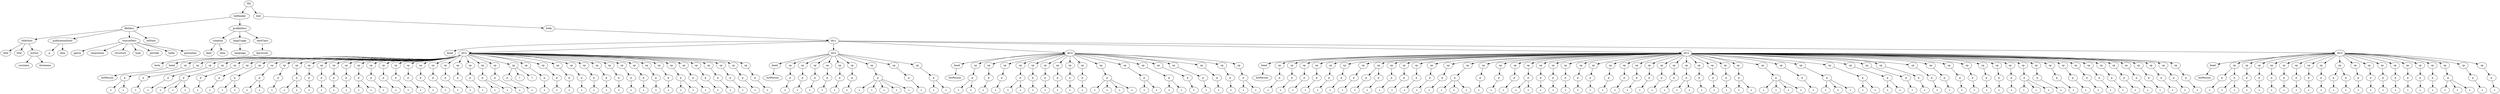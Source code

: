 digraph Tree {
	"t0" [label = "TEI"];
	"t1" [label = "teiHeader"];
	"t2" [label = "fileDesc"];
	"t3" [label = "titleStmt"];
	"t4" [label = "title"];
	"t5" [label = "title"];
	"t6" [label = "author"];
	"t7" [label = "surname"];
	"t8" [label = "forename"];
	"t9" [label = "publicationStmt"];
	"t10" [label = "p"];
	"t11" [label = "idno"];
	"t12" [label = "sourceDesc"];
	"t13" [label = "genre"];
	"t14" [label = "inspiration"];
	"t15" [label = "structure"];
	"t16" [label = "type"];
	"t17" [label = "periode"];
	"t18" [label = "taille"];
	"t19" [label = "permalien"];
	"t20" [label = "edStmt"];
	"t21" [label = "profileDesc"];
	"t22" [label = "creation"];
	"t23" [label = "date"];
	"t24" [label = "date"];
	"t25" [label = "langUsage"];
	"t26" [label = "language"];
	"t27" [label = "textClass"];
	"t28" [label = "keywords"];
	"t29" [label = "term"];
	"t30" [label = "text"];
	"t31" [label = "body"];
	"t32" [label = "div1"];
	"t33" [label = "head"];
	"t34" [label = "div2"];
	"t35" [label = "head"];
	"t36" [label = "listPerson"];
	"t37" [label = "sp"];
	"t38" [label = "p"];
	"t39" [label = "s"];
	"t40" [label = "s"];
	"t41" [label = "sp"];
	"t42" [label = "p"];
	"t43" [label = "s"];
	"t44" [label = "sp"];
	"t45" [label = "p"];
	"t46" [label = "s"];
	"t47" [label = "sp"];
	"t48" [label = "p"];
	"t49" [label = "s"];
	"t50" [label = "s"];
	"t51" [label = "s"];
	"t52" [label = "sp"];
	"t53" [label = "p"];
	"t54" [label = "s"];
	"t55" [label = "sp"];
	"t56" [label = "p"];
	"t57" [label = "s"];
	"t58" [label = "sp"];
	"t59" [label = "p"];
	"t60" [label = "s"];
	"t61" [label = "s"];
	"t62" [label = "sp"];
	"t63" [label = "p"];
	"t64" [label = "s"];
	"t65" [label = "s"];
	"t66" [label = "sp"];
	"t67" [label = "p"];
	"t68" [label = "s"];
	"t69" [label = "sp"];
	"t70" [label = "p"];
	"t71" [label = "s"];
	"t72" [label = "s"];
	"t73" [label = "sp"];
	"t74" [label = "p"];
	"t75" [label = "s"];
	"t76" [label = "sp"];
	"t77" [label = "p"];
	"t78" [label = "s"];
	"t79" [label = "sp"];
	"t80" [label = "p"];
	"t81" [label = "s"];
	"t82" [label = "sp"];
	"t83" [label = "p"];
	"t84" [label = "s"];
	"t85" [label = "sp"];
	"t86" [label = "p"];
	"t87" [label = "s"];
	"t88" [label = "s"];
	"t89" [label = "sp"];
	"t90" [label = "p"];
	"t91" [label = "s"];
	"t92" [label = "sp"];
	"t93" [label = "p"];
	"t94" [label = "s"];
	"t95" [label = "sp"];
	"t96" [label = "p"];
	"t97" [label = "s"];
	"t98" [label = "sp"];
	"t99" [label = "p"];
	"t100" [label = "s"];
	"t101" [label = "sp"];
	"t102" [label = "p"];
	"t103" [label = "s"];
	"t104" [label = "sp"];
	"t105" [label = "p"];
	"t106" [label = "s"];
	"t107" [label = "sp"];
	"t108" [label = "p"];
	"t109" [label = "s"];
	"t110" [label = "sp"];
	"t111" [label = "p"];
	"t112" [label = "s"];
	"t113" [label = "sp"];
	"t114" [label = "p"];
	"t115" [label = "s"];
	"t116" [label = "sp"];
	"t117" [label = "p"];
	"t118" [label = "s"];
	"t119" [label = "s"];
	"t120" [label = "sp"];
	"t121" [label = "p"];
	"t122" [label = "s"];
	"t123" [label = "sp"];
	"t124" [label = "p"];
	"t125" [label = "s"];
	"t126" [label = "l"];
	"t127" [label = "l"];
	"t128" [label = "sp"];
	"t129" [label = "p"];
	"t130" [label = "s"];
	"t131" [label = "sp"];
	"t132" [label = "p"];
	"t133" [label = "s"];
	"t134" [label = "sp"];
	"t135" [label = "p"];
	"t136" [label = "s"];
	"t137" [label = "sp"];
	"t138" [label = "p"];
	"t139" [label = "s"];
	"t140" [label = "sp"];
	"t141" [label = "p"];
	"t142" [label = "s"];
	"t143" [label = "sp"];
	"t144" [label = "p"];
	"t145" [label = "s"];
	"t146" [label = "sp"];
	"t147" [label = "p"];
	"t148" [label = "s"];
	"t149" [label = "sp"];
	"t150" [label = "p"];
	"t151" [label = "s"];
	"t152" [label = "sp"];
	"t153" [label = "p"];
	"t154" [label = "s"];
	"t155" [label = "sp"];
	"t156" [label = "p"];
	"t157" [label = "s"];
	"t158" [label = "sp"];
	"t159" [label = "p"];
	"t160" [label = "s"];
	"t161" [label = "sp"];
	"t162" [label = "p"];
	"t163" [label = "s"];
	"t164" [label = "s"];
	"t165" [label = "sp"];
	"t166" [label = "p"];
	"t167" [label = "s"];
	"t168" [label = "sp"];
	"t169" [label = "p"];
	"t170" [label = "s"];
	"t171" [label = "sp"];
	"t172" [label = "p"];
	"t173" [label = "s"];
	"t174" [label = "sp"];
	"t175" [label = "p"];
	"t176" [label = "s"];
	"t177" [label = "sp"];
	"t178" [label = "p"];
	"t179" [label = "s"];
	"t180" [label = "sp"];
	"t181" [label = "p"];
	"t182" [label = "s"];
	"t183" [label = "div2"];
	"t184" [label = "head"];
	"t185" [label = "listPerson"];
	"t186" [label = "sp"];
	"t187" [label = "p"];
	"t188" [label = "s"];
	"t189" [label = "sp"];
	"t190" [label = "p"];
	"t191" [label = "s"];
	"t192" [label = "sp"];
	"t193" [label = "p"];
	"t194" [label = "s"];
	"t195" [label = "sp"];
	"t196" [label = "p"];
	"t197" [label = "s"];
	"t198" [label = "sp"];
	"t199" [label = "p"];
	"t200" [label = "s"];
	"t201" [label = "sp"];
	"t202" [label = "p"];
	"t203" [label = "s"];
	"t204" [label = "sp"];
	"t205" [label = "p"];
	"t206" [label = "s"];
	"t207" [label = "s"];
	"t208" [label = "s"];
	"t209" [label = "s"];
	"t210" [label = "s"];
	"t211" [label = "sp"];
	"t212" [label = "p"];
	"t213" [label = "s"];
	"t214" [label = "sp"];
	"t215" [label = "p"];
	"t216" [label = "s"];
	"t217" [label = "s"];
	"t218" [label = "div2"];
	"t219" [label = "head"];
	"t220" [label = "listPerson"];
	"t221" [label = "sp"];
	"t222" [label = "p"];
	"t223" [label = "s"];
	"t224" [label = "s"];
	"t225" [label = "sp"];
	"t226" [label = "p"];
	"t227" [label = "s"];
	"t228" [label = "sp"];
	"t229" [label = "p"];
	"t230" [label = "s"];
	"t231" [label = "sp"];
	"t232" [label = "p"];
	"t233" [label = "s"];
	"t234" [label = "s"];
	"t235" [label = "sp"];
	"t236" [label = "p"];
	"t237" [label = "s"];
	"t238" [label = "sp"];
	"t239" [label = "p"];
	"t240" [label = "s"];
	"t241" [label = "sp"];
	"t242" [label = "p"];
	"t243" [label = "s"];
	"t244" [label = "sp"];
	"t245" [label = "p"];
	"t246" [label = "s"];
	"t247" [label = "sp"];
	"t248" [label = "p"];
	"t249" [label = "s"];
	"t250" [label = "sp"];
	"t251" [label = "p"];
	"t252" [label = "s"];
	"t253" [label = "s"];
	"t254" [label = "s"];
	"t255" [label = "s"];
	"t256" [label = "sp"];
	"t257" [label = "p"];
	"t258" [label = "s"];
	"t259" [label = "s"];
	"t260" [label = "sp"];
	"t261" [label = "p"];
	"t262" [label = "s"];
	"t263" [label = "s"];
	"t264" [label = "sp"];
	"t265" [label = "p"];
	"t266" [label = "s"];
	"t267" [label = "sp"];
	"t268" [label = "p"];
	"t269" [label = "s"];
	"t270" [label = "sp"];
	"t271" [label = "p"];
	"t272" [label = "s"];
	"t273" [label = "sp"];
	"t274" [label = "p"];
	"t275" [label = "s"];
	"t276" [label = "sp"];
	"t277" [label = "p"];
	"t278" [label = "s"];
	"t279" [label = "s"];
	"t280" [label = "div2"];
	"t281" [label = "head"];
	"t282" [label = "listPerson"];
	"t283" [label = "sp"];
	"t284" [label = "p"];
	"t285" [label = "s"];
	"t286" [label = "sp"];
	"t287" [label = "p"];
	"t288" [label = "s"];
	"t289" [label = "sp"];
	"t290" [label = "p"];
	"t291" [label = "s"];
	"t292" [label = "sp"];
	"t293" [label = "p"];
	"t294" [label = "s"];
	"t295" [label = "sp"];
	"t296" [label = "p"];
	"t297" [label = "s"];
	"t298" [label = "sp"];
	"t299" [label = "p"];
	"t300" [label = "s"];
	"t301" [label = "sp"];
	"t302" [label = "p"];
	"t303" [label = "s"];
	"t304" [label = "sp"];
	"t305" [label = "p"];
	"t306" [label = "s"];
	"t307" [label = "p"];
	"t308" [label = "s"];
	"t309" [label = "sp"];
	"t310" [label = "p"];
	"t311" [label = "s"];
	"t312" [label = "sp"];
	"t313" [label = "p"];
	"t314" [label = "s"];
	"t315" [label = "sp"];
	"t316" [label = "p"];
	"t317" [label = "s"];
	"t318" [label = "sp"];
	"t319" [label = "p"];
	"t320" [label = "s"];
	"t321" [label = "sp"];
	"t322" [label = "p"];
	"t323" [label = "s"];
	"t324" [label = "sp"];
	"t325" [label = "p"];
	"t326" [label = "s"];
	"t327" [label = "s"];
	"t328" [label = "s"];
	"t329" [label = "sp"];
	"t330" [label = "p"];
	"t331" [label = "s"];
	"t332" [label = "sp"];
	"t333" [label = "p"];
	"t334" [label = "s"];
	"t335" [label = "sp"];
	"t336" [label = "p"];
	"t337" [label = "s"];
	"t338" [label = "sp"];
	"t339" [label = "p"];
	"t340" [label = "s"];
	"t341" [label = "s"];
	"t342" [label = "sp"];
	"t343" [label = "p"];
	"t344" [label = "s"];
	"t345" [label = "sp"];
	"t346" [label = "p"];
	"t347" [label = "s"];
	"t348" [label = "sp"];
	"t349" [label = "p"];
	"t350" [label = "s"];
	"t351" [label = "sp"];
	"t352" [label = "p"];
	"t353" [label = "s"];
	"t354" [label = "sp"];
	"t355" [label = "p"];
	"t356" [label = "s"];
	"t357" [label = "sp"];
	"t358" [label = "p"];
	"t359" [label = "s"];
	"t360" [label = "sp"];
	"t361" [label = "p"];
	"t362" [label = "s"];
	"t363" [label = "sp"];
	"t364" [label = "p"];
	"t365" [label = "s"];
	"t366" [label = "sp"];
	"t367" [label = "p"];
	"t368" [label = "s"];
	"t369" [label = "sp"];
	"t370" [label = "p"];
	"t371" [label = "s"];
	"t372" [label = "sp"];
	"t373" [label = "p"];
	"t374" [label = "s"];
	"t375" [label = "sp"];
	"t376" [label = "p"];
	"t377" [label = "s"];
	"t378" [label = "s"];
	"t379" [label = "sp"];
	"t380" [label = "p"];
	"t381" [label = "s"];
	"t382" [label = "sp"];
	"t383" [label = "p"];
	"t384" [label = "s"];
	"t385" [label = "sp"];
	"t386" [label = "p"];
	"t387" [label = "s"];
	"t388" [label = "sp"];
	"t389" [label = "p"];
	"t390" [label = "s"];
	"t391" [label = "s"];
	"t392" [label = "sp"];
	"t393" [label = "p"];
	"t394" [label = "s"];
	"t395" [label = "s"];
	"t396" [label = "s"];
	"t397" [label = "s"];
	"t398" [label = "sp"];
	"t399" [label = "p"];
	"t400" [label = "s"];
	"t401" [label = "sp"];
	"t402" [label = "p"];
	"t403" [label = "s"];
	"t404" [label = "s"];
	"t405" [label = "s"];
	"t406" [label = "sp"];
	"t407" [label = "p"];
	"t408" [label = "s"];
	"t409" [label = "s"];
	"t410" [label = "sp"];
	"t411" [label = "p"];
	"t412" [label = "s"];
	"t413" [label = "s"];
	"t414" [label = "sp"];
	"t415" [label = "p"];
	"t416" [label = "s"];
	"t417" [label = "sp"];
	"t418" [label = "p"];
	"t419" [label = "s"];
	"t420" [label = "sp"];
	"t421" [label = "p"];
	"t422" [label = "s"];
	"t423" [label = "sp"];
	"t424" [label = "p"];
	"t425" [label = "s"];
	"t426" [label = "sp"];
	"t427" [label = "p"];
	"t428" [label = "s"];
	"t429" [label = "sp"];
	"t430" [label = "p"];
	"t431" [label = "s"];
	"t432" [label = "sp"];
	"t433" [label = "p"];
	"t434" [label = "s"];
	"t435" [label = "sp"];
	"t436" [label = "p"];
	"t437" [label = "s"];
	"t438" [label = "sp"];
	"t439" [label = "p"];
	"t440" [label = "s"];
	"t441" [label = "sp"];
	"t442" [label = "p"];
	"t443" [label = "s"];
	"t444" [label = "s"];
	"t445" [label = "s"];
	"t446" [label = "sp"];
	"t447" [label = "p"];
	"t448" [label = "s"];
	"t449" [label = "sp"];
	"t450" [label = "p"];
	"t451" [label = "s"];
	"t452" [label = "sp"];
	"t453" [label = "p"];
	"t454" [label = "s"];
	"t455" [label = "sp"];
	"t456" [label = "p"];
	"t457" [label = "s"];
	"t458" [label = "sp"];
	"t459" [label = "p"];
	"t460" [label = "s"];
	"t461" [label = "sp"];
	"t462" [label = "p"];
	"t463" [label = "s"];
	"t464" [label = "sp"];
	"t465" [label = "p"];
	"t466" [label = "s"];
	"t467" [label = "sp"];
	"t468" [label = "p"];
	"t469" [label = "s"];
	"t470" [label = "sp"];
	"t471" [label = "p"];
	"t472" [label = "s"];
	"t473" [label = "sp"];
	"t474" [label = "p"];
	"t475" [label = "s"];
	"t476" [label = "sp"];
	"t477" [label = "p"];
	"t478" [label = "s"];
	"t479" [label = "sp"];
	"t480" [label = "p"];
	"t481" [label = "s"];
	"t482" [label = "div2"];
	"t483" [label = "head"];
	"t484" [label = "listPerson"];
	"t485" [label = "sp"];
	"t486" [label = "p"];
	"t487" [label = "s"];
	"t488" [label = "p"];
	"t489" [label = "s"];
	"t490" [label = "s"];
	"t491" [label = "sp"];
	"t492" [label = "p"];
	"t493" [label = "s"];
	"t494" [label = "sp"];
	"t495" [label = "p"];
	"t496" [label = "s"];
	"t497" [label = "sp"];
	"t498" [label = "p"];
	"t499" [label = "s"];
	"t500" [label = "sp"];
	"t501" [label = "p"];
	"t502" [label = "s"];
	"t503" [label = "sp"];
	"t504" [label = "p"];
	"t505" [label = "s"];
	"t506" [label = "sp"];
	"t507" [label = "p"];
	"t508" [label = "s"];
	"t509" [label = "sp"];
	"t510" [label = "p"];
	"t511" [label = "s"];
	"t512" [label = "sp"];
	"t513" [label = "p"];
	"t514" [label = "s"];
	"t515" [label = "p"];
	"t516" [label = "s"];
	"t517" [label = "sp"];
	"t518" [label = "p"];
	"t519" [label = "s"];
	"t520" [label = "sp"];
	"t521" [label = "p"];
	"t522" [label = "s"];
	"t523" [label = "sp"];
	"t524" [label = "p"];
	"t525" [label = "s"];
	"t526" [label = "sp"];
	"t527" [label = "p"];
	"t528" [label = "s"];
	"t529" [label = "sp"];
	"t530" [label = "p"];
	"t531" [label = "s"];
	"t532" [label = "sp"];
	"t533" [label = "p"];
	"t534" [label = "s"];
	"t535" [label = "sp"];
	"t536" [label = "p"];
	"t537" [label = "s"];
	"t538" [label = "sp"];
	"t539" [label = "p"];
	"t540" [label = "s"];
	"t541" [label = "s"];
	"t542" [label = "s"];
	"t543" [label = "sp"];
	"t544" [label = "p"];
	"t545" [label = "s"];
	"t546" [label = "sp"];
	"t547" [label = "p"];
	"t548" [label = "s"];
	"t0" -> "t1";
	"t1" -> "t2";
	"t2" -> "t3";
	"t3" -> "t4";
	"t3" -> "t5";
	"t3" -> "t6";
	"t6" -> "t7";
	"t6" -> "t8";
	"t2" -> "t9";
	"t9" -> "t10";
	"t9" -> "t11";
	"t2" -> "t12";
	"t12" -> "t13";
	"t12" -> "t14";
	"t12" -> "t15";
	"t12" -> "t16";
	"t12" -> "t17";
	"t12" -> "t18";
	"t12" -> "t19";
	"t2" -> "t20";
	"t1" -> "t21";
	"t21" -> "t22";
	"t22" -> "t23";
	"t22" -> "t24";
	"t21" -> "t25";
	"t25" -> "t26";
	"t21" -> "t27";
	"t27" -> "t28";
	"t28" -> "t29";
	"t0" -> "t30";
	"t30" -> "t31";
	"t31" -> "t32";
	"t32" -> "t33";
	"t32" -> "t34";
	"t34" -> "t35";
	"t35" -> "t36";
	"t34" -> "t37";
	"t37" -> "t38";
	"t38" -> "t39";
	"t38" -> "t40";
	"t34" -> "t41";
	"t41" -> "t42";
	"t42" -> "t43";
	"t34" -> "t44";
	"t44" -> "t45";
	"t45" -> "t46";
	"t34" -> "t47";
	"t47" -> "t48";
	"t48" -> "t49";
	"t48" -> "t50";
	"t48" -> "t51";
	"t34" -> "t52";
	"t52" -> "t53";
	"t53" -> "t54";
	"t34" -> "t55";
	"t55" -> "t56";
	"t56" -> "t57";
	"t34" -> "t58";
	"t58" -> "t59";
	"t59" -> "t60";
	"t59" -> "t61";
	"t34" -> "t62";
	"t62" -> "t63";
	"t63" -> "t64";
	"t63" -> "t65";
	"t34" -> "t66";
	"t66" -> "t67";
	"t67" -> "t68";
	"t34" -> "t69";
	"t69" -> "t70";
	"t70" -> "t71";
	"t70" -> "t72";
	"t34" -> "t73";
	"t73" -> "t74";
	"t74" -> "t75";
	"t34" -> "t76";
	"t76" -> "t77";
	"t77" -> "t78";
	"t34" -> "t79";
	"t79" -> "t80";
	"t80" -> "t81";
	"t34" -> "t82";
	"t82" -> "t83";
	"t83" -> "t84";
	"t34" -> "t85";
	"t85" -> "t86";
	"t86" -> "t87";
	"t86" -> "t88";
	"t34" -> "t89";
	"t89" -> "t90";
	"t90" -> "t91";
	"t34" -> "t92";
	"t92" -> "t93";
	"t93" -> "t94";
	"t34" -> "t95";
	"t95" -> "t96";
	"t96" -> "t97";
	"t34" -> "t98";
	"t98" -> "t99";
	"t99" -> "t100";
	"t34" -> "t101";
	"t101" -> "t102";
	"t102" -> "t103";
	"t34" -> "t104";
	"t104" -> "t105";
	"t105" -> "t106";
	"t34" -> "t107";
	"t107" -> "t108";
	"t108" -> "t109";
	"t34" -> "t110";
	"t110" -> "t111";
	"t111" -> "t112";
	"t34" -> "t113";
	"t113" -> "t114";
	"t114" -> "t115";
	"t34" -> "t116";
	"t116" -> "t117";
	"t117" -> "t118";
	"t117" -> "t119";
	"t34" -> "t120";
	"t120" -> "t121";
	"t121" -> "t122";
	"t34" -> "t123";
	"t123" -> "t124";
	"t124" -> "t125";
	"t123" -> "t126";
	"t123" -> "t127";
	"t34" -> "t128";
	"t128" -> "t129";
	"t129" -> "t130";
	"t34" -> "t131";
	"t131" -> "t132";
	"t132" -> "t133";
	"t34" -> "t134";
	"t134" -> "t135";
	"t135" -> "t136";
	"t34" -> "t137";
	"t137" -> "t138";
	"t138" -> "t139";
	"t34" -> "t140";
	"t140" -> "t141";
	"t141" -> "t142";
	"t34" -> "t143";
	"t143" -> "t144";
	"t144" -> "t145";
	"t34" -> "t146";
	"t146" -> "t147";
	"t147" -> "t148";
	"t34" -> "t149";
	"t149" -> "t150";
	"t150" -> "t151";
	"t34" -> "t152";
	"t152" -> "t153";
	"t153" -> "t154";
	"t34" -> "t155";
	"t155" -> "t156";
	"t156" -> "t157";
	"t34" -> "t158";
	"t158" -> "t159";
	"t159" -> "t160";
	"t34" -> "t161";
	"t161" -> "t162";
	"t162" -> "t163";
	"t162" -> "t164";
	"t34" -> "t165";
	"t165" -> "t166";
	"t166" -> "t167";
	"t34" -> "t168";
	"t168" -> "t169";
	"t169" -> "t170";
	"t34" -> "t171";
	"t171" -> "t172";
	"t172" -> "t173";
	"t34" -> "t174";
	"t174" -> "t175";
	"t175" -> "t176";
	"t34" -> "t177";
	"t177" -> "t178";
	"t178" -> "t179";
	"t34" -> "t180";
	"t180" -> "t181";
	"t181" -> "t182";
	"t32" -> "t183";
	"t183" -> "t184";
	"t184" -> "t185";
	"t183" -> "t186";
	"t186" -> "t187";
	"t187" -> "t188";
	"t183" -> "t189";
	"t189" -> "t190";
	"t190" -> "t191";
	"t183" -> "t192";
	"t192" -> "t193";
	"t193" -> "t194";
	"t183" -> "t195";
	"t195" -> "t196";
	"t196" -> "t197";
	"t183" -> "t198";
	"t198" -> "t199";
	"t199" -> "t200";
	"t183" -> "t201";
	"t201" -> "t202";
	"t202" -> "t203";
	"t183" -> "t204";
	"t204" -> "t205";
	"t205" -> "t206";
	"t205" -> "t207";
	"t205" -> "t208";
	"t205" -> "t209";
	"t205" -> "t210";
	"t183" -> "t211";
	"t211" -> "t212";
	"t212" -> "t213";
	"t183" -> "t214";
	"t214" -> "t215";
	"t215" -> "t216";
	"t215" -> "t217";
	"t32" -> "t218";
	"t218" -> "t219";
	"t219" -> "t220";
	"t218" -> "t221";
	"t221" -> "t222";
	"t222" -> "t223";
	"t222" -> "t224";
	"t218" -> "t225";
	"t225" -> "t226";
	"t226" -> "t227";
	"t218" -> "t228";
	"t228" -> "t229";
	"t229" -> "t230";
	"t218" -> "t231";
	"t231" -> "t232";
	"t232" -> "t233";
	"t232" -> "t234";
	"t218" -> "t235";
	"t235" -> "t236";
	"t236" -> "t237";
	"t218" -> "t238";
	"t238" -> "t239";
	"t239" -> "t240";
	"t218" -> "t241";
	"t241" -> "t242";
	"t242" -> "t243";
	"t218" -> "t244";
	"t244" -> "t245";
	"t245" -> "t246";
	"t218" -> "t247";
	"t247" -> "t248";
	"t248" -> "t249";
	"t218" -> "t250";
	"t250" -> "t251";
	"t251" -> "t252";
	"t251" -> "t253";
	"t251" -> "t254";
	"t251" -> "t255";
	"t218" -> "t256";
	"t256" -> "t257";
	"t257" -> "t258";
	"t257" -> "t259";
	"t218" -> "t260";
	"t260" -> "t261";
	"t261" -> "t262";
	"t261" -> "t263";
	"t218" -> "t264";
	"t264" -> "t265";
	"t265" -> "t266";
	"t218" -> "t267";
	"t267" -> "t268";
	"t268" -> "t269";
	"t218" -> "t270";
	"t270" -> "t271";
	"t271" -> "t272";
	"t218" -> "t273";
	"t273" -> "t274";
	"t274" -> "t275";
	"t218" -> "t276";
	"t276" -> "t277";
	"t277" -> "t278";
	"t277" -> "t279";
	"t32" -> "t280";
	"t280" -> "t281";
	"t281" -> "t282";
	"t280" -> "t283";
	"t283" -> "t284";
	"t284" -> "t285";
	"t280" -> "t286";
	"t286" -> "t287";
	"t287" -> "t288";
	"t280" -> "t289";
	"t289" -> "t290";
	"t290" -> "t291";
	"t280" -> "t292";
	"t292" -> "t293";
	"t293" -> "t294";
	"t280" -> "t295";
	"t295" -> "t296";
	"t296" -> "t297";
	"t280" -> "t298";
	"t298" -> "t299";
	"t299" -> "t300";
	"t280" -> "t301";
	"t301" -> "t302";
	"t302" -> "t303";
	"t280" -> "t304";
	"t304" -> "t305";
	"t305" -> "t306";
	"t304" -> "t307";
	"t307" -> "t308";
	"t280" -> "t309";
	"t309" -> "t310";
	"t310" -> "t311";
	"t280" -> "t312";
	"t312" -> "t313";
	"t313" -> "t314";
	"t280" -> "t315";
	"t315" -> "t316";
	"t316" -> "t317";
	"t280" -> "t318";
	"t318" -> "t319";
	"t319" -> "t320";
	"t280" -> "t321";
	"t321" -> "t322";
	"t322" -> "t323";
	"t280" -> "t324";
	"t324" -> "t325";
	"t325" -> "t326";
	"t325" -> "t327";
	"t325" -> "t328";
	"t280" -> "t329";
	"t329" -> "t330";
	"t330" -> "t331";
	"t280" -> "t332";
	"t332" -> "t333";
	"t333" -> "t334";
	"t280" -> "t335";
	"t335" -> "t336";
	"t336" -> "t337";
	"t280" -> "t338";
	"t338" -> "t339";
	"t339" -> "t340";
	"t339" -> "t341";
	"t280" -> "t342";
	"t342" -> "t343";
	"t343" -> "t344";
	"t280" -> "t345";
	"t345" -> "t346";
	"t346" -> "t347";
	"t280" -> "t348";
	"t348" -> "t349";
	"t349" -> "t350";
	"t280" -> "t351";
	"t351" -> "t352";
	"t352" -> "t353";
	"t280" -> "t354";
	"t354" -> "t355";
	"t355" -> "t356";
	"t280" -> "t357";
	"t357" -> "t358";
	"t358" -> "t359";
	"t280" -> "t360";
	"t360" -> "t361";
	"t361" -> "t362";
	"t280" -> "t363";
	"t363" -> "t364";
	"t364" -> "t365";
	"t280" -> "t366";
	"t366" -> "t367";
	"t367" -> "t368";
	"t280" -> "t369";
	"t369" -> "t370";
	"t370" -> "t371";
	"t280" -> "t372";
	"t372" -> "t373";
	"t373" -> "t374";
	"t280" -> "t375";
	"t375" -> "t376";
	"t376" -> "t377";
	"t376" -> "t378";
	"t280" -> "t379";
	"t379" -> "t380";
	"t380" -> "t381";
	"t280" -> "t382";
	"t382" -> "t383";
	"t383" -> "t384";
	"t280" -> "t385";
	"t385" -> "t386";
	"t386" -> "t387";
	"t280" -> "t388";
	"t388" -> "t389";
	"t389" -> "t390";
	"t389" -> "t391";
	"t280" -> "t392";
	"t392" -> "t393";
	"t393" -> "t394";
	"t393" -> "t395";
	"t393" -> "t396";
	"t393" -> "t397";
	"t280" -> "t398";
	"t398" -> "t399";
	"t399" -> "t400";
	"t280" -> "t401";
	"t401" -> "t402";
	"t402" -> "t403";
	"t402" -> "t404";
	"t402" -> "t405";
	"t280" -> "t406";
	"t406" -> "t407";
	"t407" -> "t408";
	"t407" -> "t409";
	"t280" -> "t410";
	"t410" -> "t411";
	"t411" -> "t412";
	"t411" -> "t413";
	"t280" -> "t414";
	"t414" -> "t415";
	"t415" -> "t416";
	"t280" -> "t417";
	"t417" -> "t418";
	"t418" -> "t419";
	"t280" -> "t420";
	"t420" -> "t421";
	"t421" -> "t422";
	"t280" -> "t423";
	"t423" -> "t424";
	"t424" -> "t425";
	"t280" -> "t426";
	"t426" -> "t427";
	"t427" -> "t428";
	"t280" -> "t429";
	"t429" -> "t430";
	"t430" -> "t431";
	"t280" -> "t432";
	"t432" -> "t433";
	"t433" -> "t434";
	"t280" -> "t435";
	"t435" -> "t436";
	"t436" -> "t437";
	"t280" -> "t438";
	"t438" -> "t439";
	"t439" -> "t440";
	"t280" -> "t441";
	"t441" -> "t442";
	"t442" -> "t443";
	"t442" -> "t444";
	"t442" -> "t445";
	"t280" -> "t446";
	"t446" -> "t447";
	"t447" -> "t448";
	"t280" -> "t449";
	"t449" -> "t450";
	"t450" -> "t451";
	"t280" -> "t452";
	"t452" -> "t453";
	"t453" -> "t454";
	"t280" -> "t455";
	"t455" -> "t456";
	"t456" -> "t457";
	"t280" -> "t458";
	"t458" -> "t459";
	"t459" -> "t460";
	"t280" -> "t461";
	"t461" -> "t462";
	"t462" -> "t463";
	"t280" -> "t464";
	"t464" -> "t465";
	"t465" -> "t466";
	"t280" -> "t467";
	"t467" -> "t468";
	"t468" -> "t469";
	"t280" -> "t470";
	"t470" -> "t471";
	"t471" -> "t472";
	"t280" -> "t473";
	"t473" -> "t474";
	"t474" -> "t475";
	"t280" -> "t476";
	"t476" -> "t477";
	"t477" -> "t478";
	"t280" -> "t479";
	"t479" -> "t480";
	"t480" -> "t481";
	"t32" -> "t482";
	"t482" -> "t483";
	"t483" -> "t484";
	"t482" -> "t485";
	"t485" -> "t486";
	"t486" -> "t487";
	"t485" -> "t488";
	"t488" -> "t489";
	"t488" -> "t490";
	"t482" -> "t491";
	"t491" -> "t492";
	"t492" -> "t493";
	"t482" -> "t494";
	"t494" -> "t495";
	"t495" -> "t496";
	"t482" -> "t497";
	"t497" -> "t498";
	"t498" -> "t499";
	"t482" -> "t500";
	"t500" -> "t501";
	"t501" -> "t502";
	"t482" -> "t503";
	"t503" -> "t504";
	"t504" -> "t505";
	"t482" -> "t506";
	"t506" -> "t507";
	"t507" -> "t508";
	"t482" -> "t509";
	"t509" -> "t510";
	"t510" -> "t511";
	"t482" -> "t512";
	"t512" -> "t513";
	"t513" -> "t514";
	"t512" -> "t515";
	"t515" -> "t516";
	"t482" -> "t517";
	"t517" -> "t518";
	"t518" -> "t519";
	"t482" -> "t520";
	"t520" -> "t521";
	"t521" -> "t522";
	"t482" -> "t523";
	"t523" -> "t524";
	"t524" -> "t525";
	"t482" -> "t526";
	"t526" -> "t527";
	"t527" -> "t528";
	"t482" -> "t529";
	"t529" -> "t530";
	"t530" -> "t531";
	"t482" -> "t532";
	"t532" -> "t533";
	"t533" -> "t534";
	"t482" -> "t535";
	"t535" -> "t536";
	"t536" -> "t537";
	"t482" -> "t538";
	"t538" -> "t539";
	"t539" -> "t540";
	"t539" -> "t541";
	"t539" -> "t542";
	"t482" -> "t543";
	"t543" -> "t544";
	"t544" -> "t545";
	"t482" -> "t546";
	"t546" -> "t547";
	"t547" -> "t548";
}

